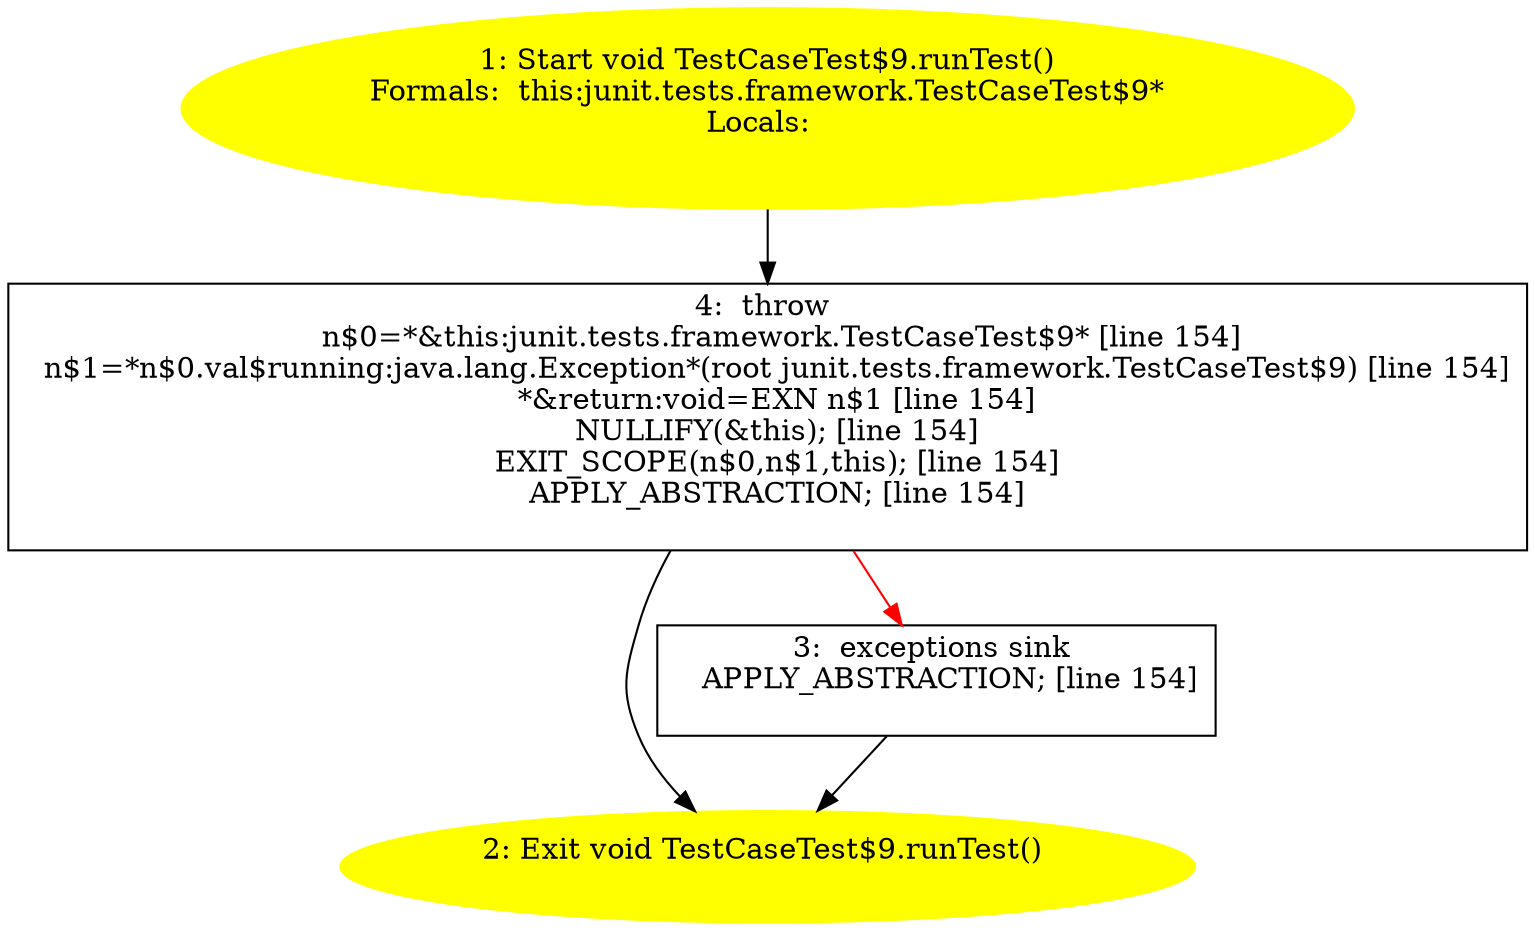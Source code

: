 /* @generated */
digraph cfg {
"junit.tests.framework.TestCaseTest$9.runTest():void.03849659efca2631077b26140bb155d7_1" [label="1: Start void TestCaseTest$9.runTest()\nFormals:  this:junit.tests.framework.TestCaseTest$9*\nLocals:  \n  " color=yellow style=filled]
	

	 "junit.tests.framework.TestCaseTest$9.runTest():void.03849659efca2631077b26140bb155d7_1" -> "junit.tests.framework.TestCaseTest$9.runTest():void.03849659efca2631077b26140bb155d7_4" ;
"junit.tests.framework.TestCaseTest$9.runTest():void.03849659efca2631077b26140bb155d7_2" [label="2: Exit void TestCaseTest$9.runTest() \n  " color=yellow style=filled]
	

"junit.tests.framework.TestCaseTest$9.runTest():void.03849659efca2631077b26140bb155d7_3" [label="3:  exceptions sink \n   APPLY_ABSTRACTION; [line 154]\n " shape="box"]
	

	 "junit.tests.framework.TestCaseTest$9.runTest():void.03849659efca2631077b26140bb155d7_3" -> "junit.tests.framework.TestCaseTest$9.runTest():void.03849659efca2631077b26140bb155d7_2" ;
"junit.tests.framework.TestCaseTest$9.runTest():void.03849659efca2631077b26140bb155d7_4" [label="4:  throw \n   n$0=*&this:junit.tests.framework.TestCaseTest$9* [line 154]\n  n$1=*n$0.val$running:java.lang.Exception*(root junit.tests.framework.TestCaseTest$9) [line 154]\n  *&return:void=EXN n$1 [line 154]\n  NULLIFY(&this); [line 154]\n  EXIT_SCOPE(n$0,n$1,this); [line 154]\n  APPLY_ABSTRACTION; [line 154]\n " shape="box"]
	

	 "junit.tests.framework.TestCaseTest$9.runTest():void.03849659efca2631077b26140bb155d7_4" -> "junit.tests.framework.TestCaseTest$9.runTest():void.03849659efca2631077b26140bb155d7_2" ;
	 "junit.tests.framework.TestCaseTest$9.runTest():void.03849659efca2631077b26140bb155d7_4" -> "junit.tests.framework.TestCaseTest$9.runTest():void.03849659efca2631077b26140bb155d7_3" [color="red" ];
}
